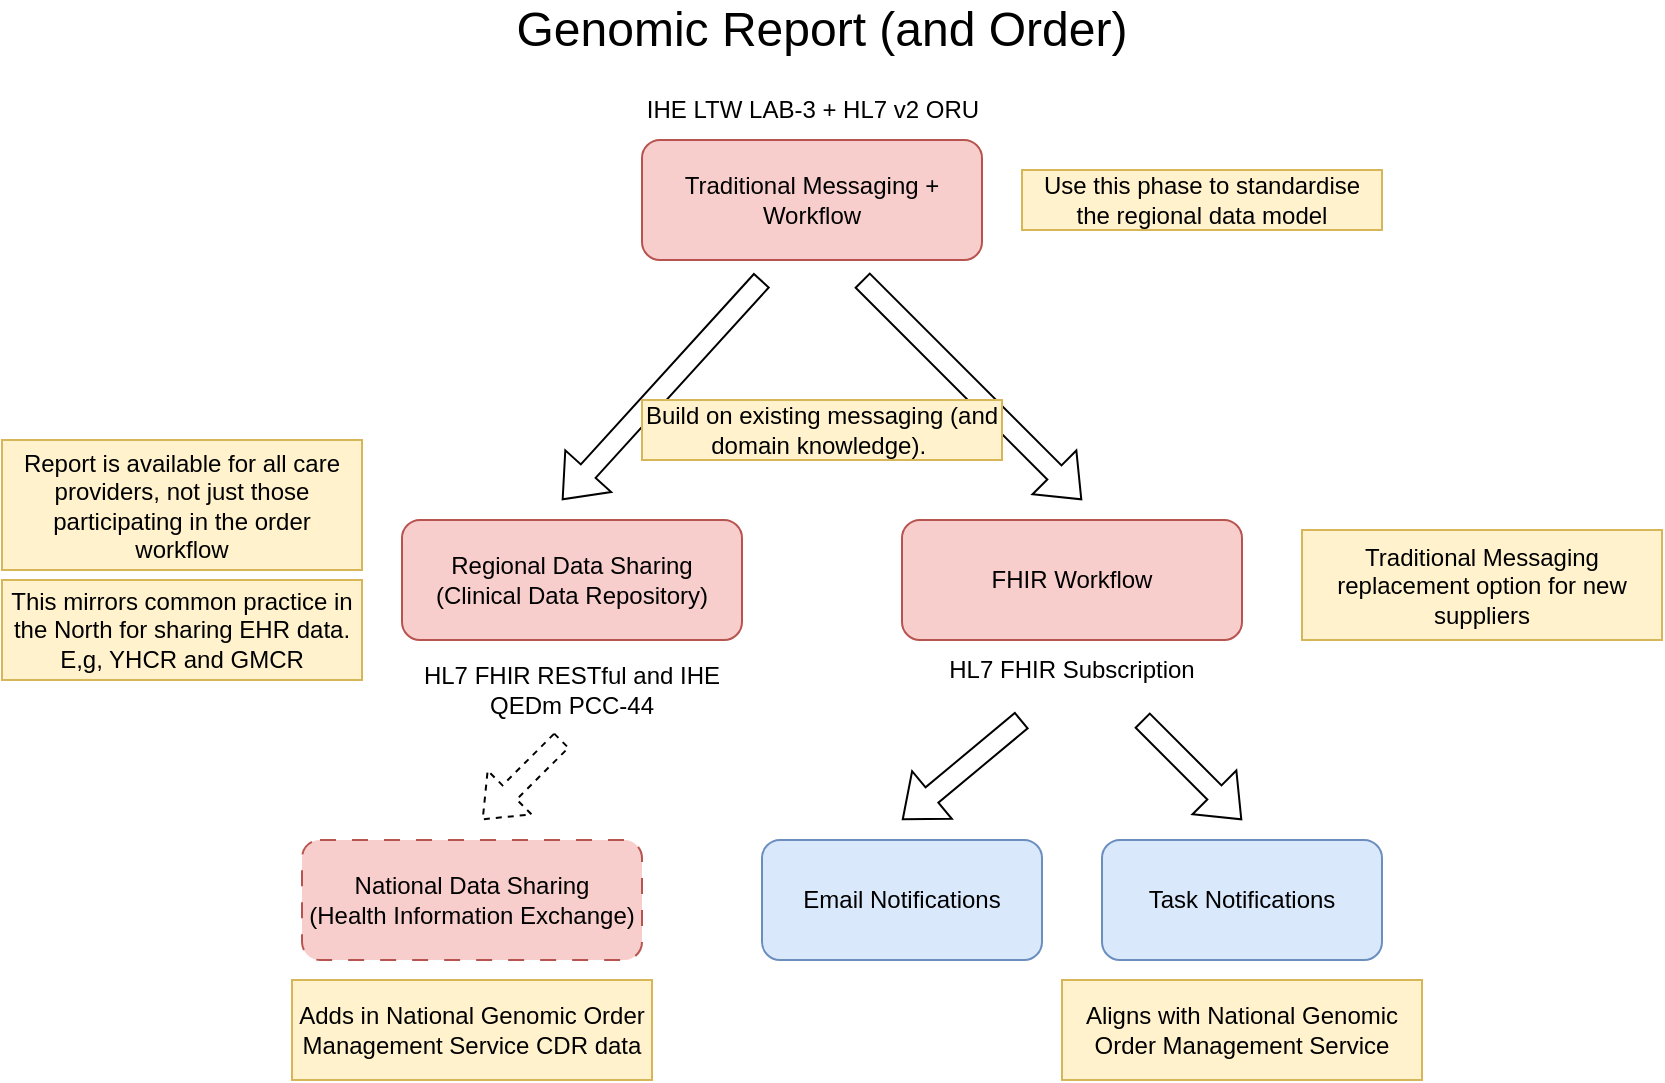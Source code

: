 <mxfile version="28.0.7">
  <diagram name="Page-1" id="_gVc7mixbf9P4irSID4z">
    <mxGraphModel grid="1" page="1" gridSize="10" guides="1" tooltips="1" connect="1" arrows="1" fold="1" pageScale="1" pageWidth="850" pageHeight="1100" math="0" shadow="0">
      <root>
        <mxCell id="0" />
        <mxCell id="1" parent="0" />
        <mxCell id="NujAStLh1tiRep0dk-tb-1" value="Traditional Messaging + Workflow" style="rounded=1;whiteSpace=wrap;html=1;fillColor=#f8cecc;strokeColor=#b85450;" vertex="1" parent="1">
          <mxGeometry x="330" y="50" width="170" height="60" as="geometry" />
        </mxCell>
        <mxCell id="NujAStLh1tiRep0dk-tb-3" value="Regional Data Sharing&lt;br&gt;(Clinical Data Repository)" style="rounded=1;whiteSpace=wrap;html=1;fillColor=#f8cecc;strokeColor=#b85450;" vertex="1" parent="1">
          <mxGeometry x="210" y="240" width="170" height="60" as="geometry" />
        </mxCell>
        <mxCell id="NujAStLh1tiRep0dk-tb-4" value="FHIR Workflow" style="rounded=1;whiteSpace=wrap;html=1;fillColor=#f8cecc;strokeColor=#b85450;" vertex="1" parent="1">
          <mxGeometry x="460" y="240" width="170" height="60" as="geometry" />
        </mxCell>
        <mxCell id="NujAStLh1tiRep0dk-tb-5" value="HL7 FHIR RESTful and IHE QEDm PCC-44" style="text;html=1;align=center;verticalAlign=middle;whiteSpace=wrap;rounded=0;" vertex="1" parent="1">
          <mxGeometry x="215" y="310" width="160" height="30" as="geometry" />
        </mxCell>
        <mxCell id="NujAStLh1tiRep0dk-tb-6" value="HL7 FHIR Subscription" style="text;html=1;align=center;verticalAlign=middle;whiteSpace=wrap;rounded=0;" vertex="1" parent="1">
          <mxGeometry x="465" y="300" width="160" height="30" as="geometry" />
        </mxCell>
        <mxCell id="NujAStLh1tiRep0dk-tb-7" value="Email Notifications" style="rounded=1;whiteSpace=wrap;html=1;fillColor=#dae8fc;strokeColor=#6c8ebf;" vertex="1" parent="1">
          <mxGeometry x="390" y="400" width="140" height="60" as="geometry" />
        </mxCell>
        <mxCell id="NujAStLh1tiRep0dk-tb-8" value="IHE LTW LAB-3 + HL7 v2 ORU" style="text;html=1;align=center;verticalAlign=middle;whiteSpace=wrap;rounded=0;" vertex="1" parent="1">
          <mxGeometry x="327.5" y="20" width="175" height="30" as="geometry" />
        </mxCell>
        <mxCell id="NujAStLh1tiRep0dk-tb-9" value="Task Notifications" style="rounded=1;whiteSpace=wrap;html=1;fillColor=#dae8fc;strokeColor=#6c8ebf;" vertex="1" parent="1">
          <mxGeometry x="560" y="400" width="140" height="60" as="geometry" />
        </mxCell>
        <mxCell id="NujAStLh1tiRep0dk-tb-10" value="" style="shape=flexArrow;endArrow=classic;html=1;rounded=0;" edge="1" parent="1">
          <mxGeometry width="50" height="50" relative="1" as="geometry">
            <mxPoint x="390" y="120" as="sourcePoint" />
            <mxPoint x="290" y="230" as="targetPoint" />
          </mxGeometry>
        </mxCell>
        <mxCell id="NujAStLh1tiRep0dk-tb-11" value="" style="shape=flexArrow;endArrow=classic;html=1;rounded=0;" edge="1" parent="1">
          <mxGeometry width="50" height="50" relative="1" as="geometry">
            <mxPoint x="440" y="120" as="sourcePoint" />
            <mxPoint x="550" y="230" as="targetPoint" />
          </mxGeometry>
        </mxCell>
        <mxCell id="NujAStLh1tiRep0dk-tb-12" value="" style="shape=flexArrow;endArrow=classic;html=1;rounded=0;" edge="1" parent="1">
          <mxGeometry width="50" height="50" relative="1" as="geometry">
            <mxPoint x="520" y="340" as="sourcePoint" />
            <mxPoint x="460" y="390" as="targetPoint" />
          </mxGeometry>
        </mxCell>
        <mxCell id="NujAStLh1tiRep0dk-tb-13" value="" style="shape=flexArrow;endArrow=classic;html=1;rounded=0;" edge="1" parent="1">
          <mxGeometry width="50" height="50" relative="1" as="geometry">
            <mxPoint x="580" y="340" as="sourcePoint" />
            <mxPoint x="630" y="390" as="targetPoint" />
          </mxGeometry>
        </mxCell>
        <mxCell id="NujAStLh1tiRep0dk-tb-14" value="Build on existing messaging (and domain knowledge).&amp;nbsp;" style="text;html=1;align=center;verticalAlign=middle;whiteSpace=wrap;rounded=0;fillColor=#fff2cc;strokeColor=#d6b656;" vertex="1" parent="1">
          <mxGeometry x="330" y="180" width="180" height="30" as="geometry" />
        </mxCell>
        <mxCell id="NujAStLh1tiRep0dk-tb-15" value="Traditional Messaging replacement option for new suppliers" style="text;html=1;align=center;verticalAlign=middle;whiteSpace=wrap;rounded=0;fillColor=#fff2cc;strokeColor=#d6b656;" vertex="1" parent="1">
          <mxGeometry x="660" y="245" width="180" height="55" as="geometry" />
        </mxCell>
        <mxCell id="NujAStLh1tiRep0dk-tb-16" value="Report is available for all care providers, not just those participating in the order workflow" style="text;html=1;align=center;verticalAlign=middle;whiteSpace=wrap;rounded=0;fillColor=#fff2cc;strokeColor=#d6b656;" vertex="1" parent="1">
          <mxGeometry x="10" y="200" width="180" height="65" as="geometry" />
        </mxCell>
        <mxCell id="NujAStLh1tiRep0dk-tb-17" value="Use this phase to standardise the regional data model" style="text;html=1;align=center;verticalAlign=middle;whiteSpace=wrap;rounded=0;fillColor=#fff2cc;strokeColor=#d6b656;" vertex="1" parent="1">
          <mxGeometry x="520" y="65" width="180" height="30" as="geometry" />
        </mxCell>
        <mxCell id="NujAStLh1tiRep0dk-tb-18" value="This mirrors common practice in the North for sharing EHR data. E,g, YHCR and GMCR" style="text;html=1;align=center;verticalAlign=middle;whiteSpace=wrap;rounded=0;fillColor=#fff2cc;strokeColor=#d6b656;" vertex="1" parent="1">
          <mxGeometry x="10" y="270" width="180" height="50" as="geometry" />
        </mxCell>
        <mxCell id="NujAStLh1tiRep0dk-tb-19" value="Aligns with National Genomic Order Management Service" style="text;html=1;align=center;verticalAlign=middle;whiteSpace=wrap;rounded=0;fillColor=#fff2cc;strokeColor=#d6b656;" vertex="1" parent="1">
          <mxGeometry x="540" y="470" width="180" height="50" as="geometry" />
        </mxCell>
        <mxCell id="NujAStLh1tiRep0dk-tb-20" value="National Data Sharing&lt;br&gt;(Health Information Exchange)" style="rounded=1;whiteSpace=wrap;html=1;fillColor=#f8cecc;strokeColor=#b85450;dashed=1;dashPattern=8 8;" vertex="1" parent="1">
          <mxGeometry x="160" y="400" width="170" height="60" as="geometry" />
        </mxCell>
        <mxCell id="NujAStLh1tiRep0dk-tb-21" value="" style="shape=flexArrow;endArrow=classic;html=1;rounded=0;dashed=1;" edge="1" parent="1">
          <mxGeometry width="50" height="50" relative="1" as="geometry">
            <mxPoint x="290" y="350" as="sourcePoint" />
            <mxPoint x="250" y="390" as="targetPoint" />
          </mxGeometry>
        </mxCell>
        <mxCell id="NujAStLh1tiRep0dk-tb-22" value="Adds in National Genomic Order Management Service CDR data" style="text;html=1;align=center;verticalAlign=middle;whiteSpace=wrap;rounded=0;fillColor=#fff2cc;strokeColor=#d6b656;" vertex="1" parent="1">
          <mxGeometry x="155" y="470" width="180" height="50" as="geometry" />
        </mxCell>
        <mxCell id="NujAStLh1tiRep0dk-tb-23" value="&lt;font style=&quot;font-size: 24px;&quot;&gt;Genomic Report (and Order)&lt;/font&gt;" style="text;html=1;align=center;verticalAlign=middle;whiteSpace=wrap;rounded=0;" vertex="1" parent="1">
          <mxGeometry x="255" y="-20" width="330" height="30" as="geometry" />
        </mxCell>
      </root>
    </mxGraphModel>
  </diagram>
</mxfile>
